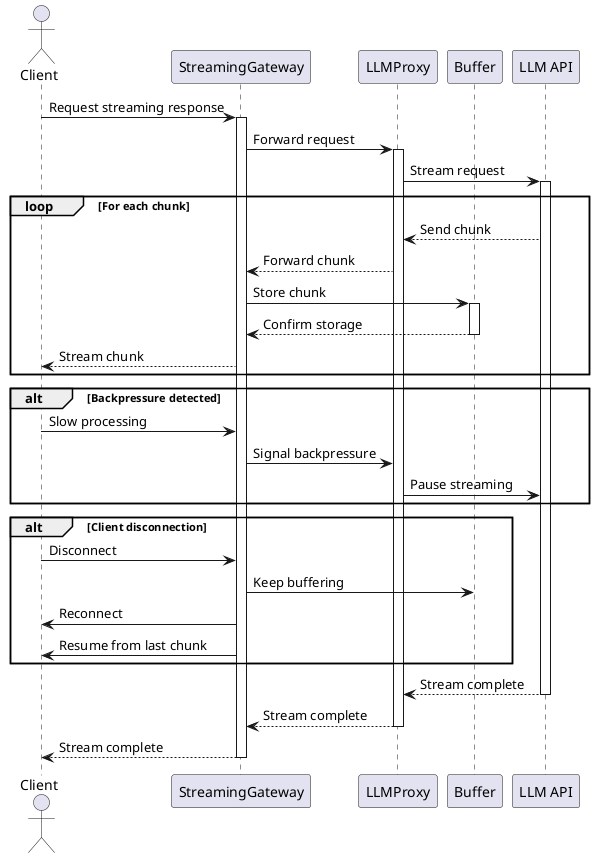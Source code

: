 @startuml

actor Client
participant "StreamingGateway" as Gateway
participant "LLMProxy" as Proxy
participant "Buffer" as Buffer
participant "LLM API" as LLM

Client -> Gateway: Request streaming response
activate Gateway

Gateway -> Proxy: Forward request
activate Proxy

Proxy -> LLM: Stream request
activate LLM

loop For each chunk
    LLM --> Proxy: Send chunk
    Proxy --> Gateway: Forward chunk
    
    Gateway -> Buffer: Store chunk
    activate Buffer
    Buffer --> Gateway: Confirm storage
    deactivate Buffer
    
    Gateway --> Client: Stream chunk
end loop

alt Backpressure detected
    Client -> Gateway: Slow processing
    Gateway -> Proxy: Signal backpressure
    Proxy -> LLM: Pause streaming
end

alt Client disconnection
    Client -> Gateway: Disconnect
    Gateway -> Buffer: Keep buffering
    Gateway -> Client: Reconnect
    Gateway -> Client: Resume from last chunk
end

LLM --> Proxy: Stream complete
deactivate LLM

Proxy --> Gateway: Stream complete
deactivate Proxy

Gateway --> Client: Stream complete
deactivate Gateway

@enduml 